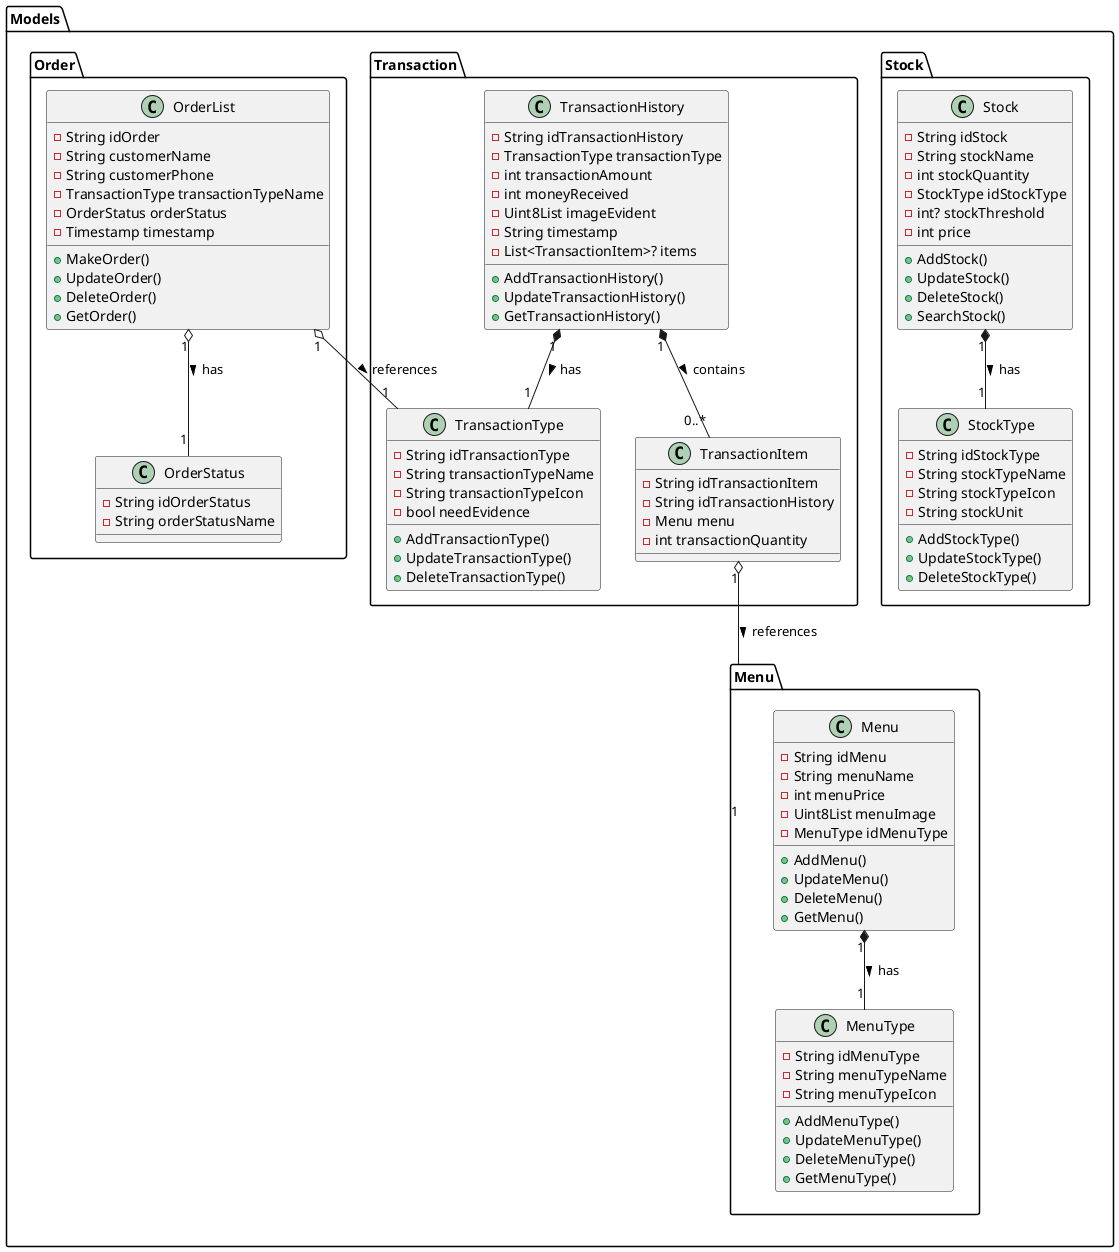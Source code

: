 @startuml "Models - Class Diagram"

package "Models" {
    package "Stock" {
        class Stock {
            - String idStock
            - String stockName
            - int stockQuantity 
            - StockType idStockType
            - int? stockThreshold
            - int price
            + AddStock()
            + UpdateStock()
            + DeleteStock()
            + SearchStock()
        }
        
        class StockType {
            - String idStockType
            - String stockTypeName
            - String stockTypeIcon
            - String stockUnit
            + AddStockType()
            + UpdateStockType()
            + DeleteStockType()
        }
        
        Stock "1" *-- "1" StockType : has >
    }
    
    package "Menu" {
        class Menu {
            - String idMenu
            - String menuName
            - int menuPrice
            - Uint8List menuImage
            - MenuType idMenuType
            + AddMenu()
            + UpdateMenu()
            + DeleteMenu()
            + GetMenu()
        }
        
        class MenuType {
            - String idMenuType
            - String menuTypeName
            - String menuTypeIcon
            + AddMenuType()
            + UpdateMenuType()
            + DeleteMenuType()
            + GetMenuType()
        }
        
        Menu "1" *-- "1" MenuType : has >
    }
    
    package "Transaction" {
        class TransactionHistory {
            - String idTransactionHistory
            - TransactionType transactionType
            - int transactionAmount
            - int moneyReceived
            - Uint8List imageEvident
            - String timestamp
            - List<TransactionItem>? items
            + AddTransactionHistory()
            + UpdateTransactionHistory()
            + GetTransactionHistory()
        }
        
        class TransactionItem {
            - String idTransactionItem
            - String idTransactionHistory
            - Menu menu
            - int transactionQuantity
        }

        
        class TransactionType {
            - String idTransactionType
            - String transactionTypeName
            - String transactionTypeIcon
            - bool needEvidence
            + AddTransactionType()
            + UpdateTransactionType()
            + DeleteTransactionType()
        }
        
        TransactionHistory "1" *-- "1" TransactionType : has >
        TransactionHistory "1" *-- "0..*" TransactionItem : contains >
    }

    package "Order" {
        class OrderList {
            - String idOrder
            - String customerName
            - String customerPhone
            - TransactionType transactionTypeName
            - OrderStatus orderStatus
            - Timestamp timestamp

            + MakeOrder()
            + UpdateOrder()
            + DeleteOrder()
            + GetOrder()
        }

        class OrderStatus {
            - String idOrderStatus
            - String orderStatusName
        }

        OrderList "1" o-- "1" OrderStatus : has >
    }

    TransactionItem "1" o-- "1" Menu : references >
    OrderList "1" o-- "1" TransactionType : references >
}

@enduml